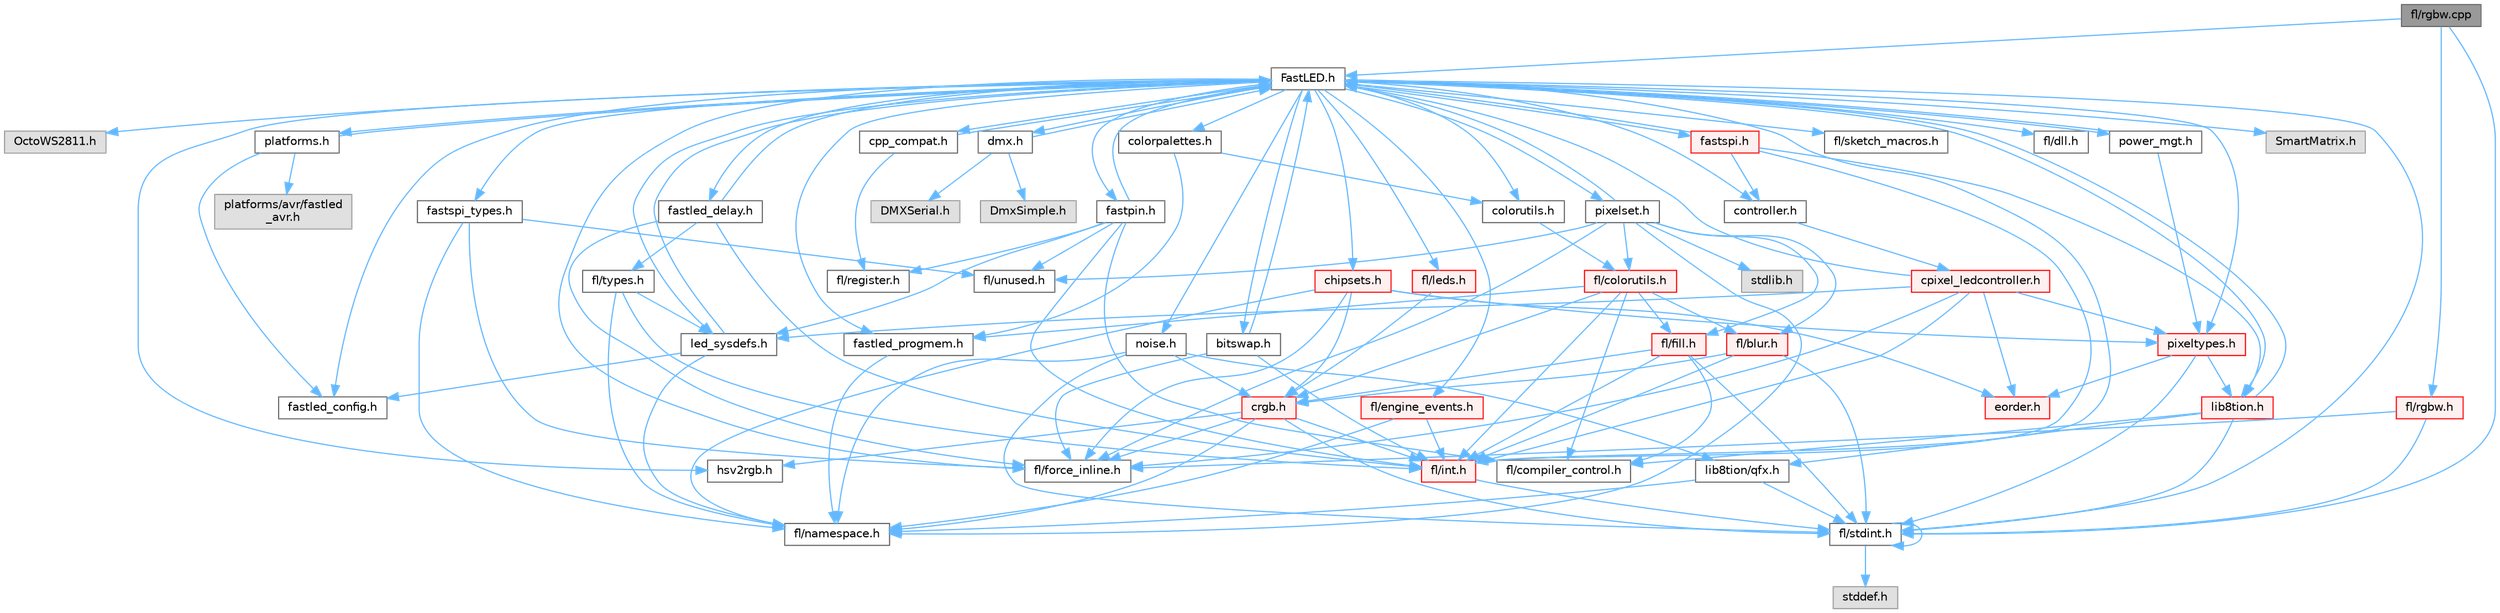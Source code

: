 digraph "fl/rgbw.cpp"
{
 // INTERACTIVE_SVG=YES
 // LATEX_PDF_SIZE
  bgcolor="transparent";
  edge [fontname=Helvetica,fontsize=10,labelfontname=Helvetica,labelfontsize=10];
  node [fontname=Helvetica,fontsize=10,shape=box,height=0.2,width=0.4];
  Node1 [id="Node000001",label="fl/rgbw.cpp",height=0.2,width=0.4,color="gray40", fillcolor="grey60", style="filled", fontcolor="black",tooltip="Functions for red, green, blue, white (RGBW) output."];
  Node1 -> Node2 [id="edge1_Node000001_Node000002",color="steelblue1",style="solid",tooltip=" "];
  Node2 [id="Node000002",label="fl/stdint.h",height=0.2,width=0.4,color="grey40", fillcolor="white", style="filled",URL="$df/dd8/stdint_8h.html",tooltip=" "];
  Node2 -> Node3 [id="edge2_Node000002_Node000003",color="steelblue1",style="solid",tooltip=" "];
  Node3 [id="Node000003",label="stddef.h",height=0.2,width=0.4,color="grey60", fillcolor="#E0E0E0", style="filled",tooltip=" "];
  Node2 -> Node2 [id="edge3_Node000002_Node000002",color="steelblue1",style="solid",tooltip=" "];
  Node1 -> Node4 [id="edge4_Node000001_Node000004",color="steelblue1",style="solid",tooltip=" "];
  Node4 [id="Node000004",label="FastLED.h",height=0.2,width=0.4,color="grey40", fillcolor="white", style="filled",URL="$db/d97/_fast_l_e_d_8h.html",tooltip="central include file for FastLED, defines the CFastLED class/object"];
  Node4 -> Node2 [id="edge5_Node000004_Node000002",color="steelblue1",style="solid",tooltip=" "];
  Node4 -> Node5 [id="edge6_Node000004_Node000005",color="steelblue1",style="solid",tooltip=" "];
  Node5 [id="Node000005",label="fl/dll.h",height=0.2,width=0.4,color="grey40", fillcolor="white", style="filled",URL="$d3/d4b/dll_8h.html",tooltip="FastLED dynamic library interface - lightweight header for external callers."];
  Node4 -> Node6 [id="edge7_Node000004_Node000006",color="steelblue1",style="solid",tooltip=" "];
  Node6 [id="Node000006",label="SmartMatrix.h",height=0.2,width=0.4,color="grey60", fillcolor="#E0E0E0", style="filled",tooltip=" "];
  Node4 -> Node7 [id="edge8_Node000004_Node000007",color="steelblue1",style="solid",tooltip=" "];
  Node7 [id="Node000007",label="OctoWS2811.h",height=0.2,width=0.4,color="grey60", fillcolor="#E0E0E0", style="filled",tooltip=" "];
  Node4 -> Node8 [id="edge9_Node000004_Node000008",color="steelblue1",style="solid",tooltip=" "];
  Node8 [id="Node000008",label="fl/force_inline.h",height=0.2,width=0.4,color="grey40", fillcolor="white", style="filled",URL="$d4/d64/force__inline_8h.html",tooltip=" "];
  Node4 -> Node9 [id="edge10_Node000004_Node000009",color="steelblue1",style="solid",tooltip=" "];
  Node9 [id="Node000009",label="cpp_compat.h",height=0.2,width=0.4,color="grey40", fillcolor="white", style="filled",URL="$d9/d13/cpp__compat_8h.html",tooltip="Compatibility functions based on C++ version."];
  Node9 -> Node4 [id="edge11_Node000009_Node000004",color="steelblue1",style="solid",tooltip=" "];
  Node9 -> Node10 [id="edge12_Node000009_Node000010",color="steelblue1",style="solid",tooltip=" "];
  Node10 [id="Node000010",label="fl/register.h",height=0.2,width=0.4,color="grey40", fillcolor="white", style="filled",URL="$df/d80/register_8h.html",tooltip=" "];
  Node4 -> Node11 [id="edge13_Node000004_Node000011",color="steelblue1",style="solid",tooltip=" "];
  Node11 [id="Node000011",label="fastled_config.h",height=0.2,width=0.4,color="grey40", fillcolor="white", style="filled",URL="$d5/d11/fastled__config_8h.html",tooltip="Contains definitions that can be used to configure FastLED at compile time."];
  Node4 -> Node12 [id="edge14_Node000004_Node000012",color="steelblue1",style="solid",tooltip=" "];
  Node12 [id="Node000012",label="led_sysdefs.h",height=0.2,width=0.4,color="grey40", fillcolor="white", style="filled",URL="$d9/d3e/led__sysdefs_8h.html",tooltip="Determines which platform system definitions to include."];
  Node12 -> Node4 [id="edge15_Node000012_Node000004",color="steelblue1",style="solid",tooltip=" "];
  Node12 -> Node11 [id="edge16_Node000012_Node000011",color="steelblue1",style="solid",tooltip=" "];
  Node12 -> Node13 [id="edge17_Node000012_Node000013",color="steelblue1",style="solid",tooltip=" "];
  Node13 [id="Node000013",label="fl/namespace.h",height=0.2,width=0.4,color="grey40", fillcolor="white", style="filled",URL="$df/d2a/namespace_8h.html",tooltip="Implements the FastLED namespace macros."];
  Node4 -> Node14 [id="edge18_Node000004_Node000014",color="steelblue1",style="solid",tooltip=" "];
  Node14 [id="Node000014",label="fastled_delay.h",height=0.2,width=0.4,color="grey40", fillcolor="white", style="filled",URL="$d0/da8/fastled__delay_8h.html",tooltip="Utility functions and classes for managing delay cycles."];
  Node14 -> Node4 [id="edge19_Node000014_Node000004",color="steelblue1",style="solid",tooltip=" "];
  Node14 -> Node15 [id="edge20_Node000014_Node000015",color="steelblue1",style="solid",tooltip=" "];
  Node15 [id="Node000015",label="fl/types.h",height=0.2,width=0.4,color="grey40", fillcolor="white", style="filled",URL="$d7/da1/fl_2types_8h.html",tooltip=" "];
  Node15 -> Node13 [id="edge21_Node000015_Node000013",color="steelblue1",style="solid",tooltip=" "];
  Node15 -> Node16 [id="edge22_Node000015_Node000016",color="steelblue1",style="solid",tooltip=" "];
  Node16 [id="Node000016",label="fl/int.h",height=0.2,width=0.4,color="red", fillcolor="#FFF0F0", style="filled",URL="$d3/d7e/int_8h.html",tooltip=" "];
  Node16 -> Node2 [id="edge23_Node000016_Node000002",color="steelblue1",style="solid",tooltip=" "];
  Node15 -> Node12 [id="edge24_Node000015_Node000012",color="steelblue1",style="solid",tooltip=" "];
  Node14 -> Node8 [id="edge25_Node000014_Node000008",color="steelblue1",style="solid",tooltip=" "];
  Node14 -> Node16 [id="edge26_Node000014_Node000016",color="steelblue1",style="solid",tooltip=" "];
  Node4 -> Node18 [id="edge27_Node000004_Node000018",color="steelblue1",style="solid",tooltip=" "];
  Node18 [id="Node000018",label="bitswap.h",height=0.2,width=0.4,color="grey40", fillcolor="white", style="filled",URL="$de/ded/bitswap_8h.html",tooltip="Functions for doing a rotation of bits/bytes used by parallel output."];
  Node18 -> Node4 [id="edge28_Node000018_Node000004",color="steelblue1",style="solid",tooltip=" "];
  Node18 -> Node8 [id="edge29_Node000018_Node000008",color="steelblue1",style="solid",tooltip=" "];
  Node18 -> Node16 [id="edge30_Node000018_Node000016",color="steelblue1",style="solid",tooltip=" "];
  Node4 -> Node19 [id="edge31_Node000004_Node000019",color="steelblue1",style="solid",tooltip=" "];
  Node19 [id="Node000019",label="controller.h",height=0.2,width=0.4,color="grey40", fillcolor="white", style="filled",URL="$d2/dd9/controller_8h.html",tooltip="deprecated: base definitions used by led controllers for writing out led data"];
  Node19 -> Node20 [id="edge32_Node000019_Node000020",color="steelblue1",style="solid",tooltip=" "];
  Node20 [id="Node000020",label="cpixel_ledcontroller.h",height=0.2,width=0.4,color="red", fillcolor="#FFF0F0", style="filled",URL="$d9/d57/cpixel__ledcontroller_8h.html",tooltip="defines the templated version of the CLEDController class"];
  Node20 -> Node4 [id="edge33_Node000020_Node000004",color="steelblue1",style="solid",tooltip=" "];
  Node20 -> Node12 [id="edge34_Node000020_Node000012",color="steelblue1",style="solid",tooltip=" "];
  Node20 -> Node21 [id="edge35_Node000020_Node000021",color="steelblue1",style="solid",tooltip=" "];
  Node21 [id="Node000021",label="pixeltypes.h",height=0.2,width=0.4,color="red", fillcolor="#FFF0F0", style="filled",URL="$d2/dba/pixeltypes_8h.html",tooltip="Includes defintions for RGB and HSV pixels."];
  Node21 -> Node2 [id="edge36_Node000021_Node000002",color="steelblue1",style="solid",tooltip=" "];
  Node21 -> Node22 [id="edge37_Node000021_Node000022",color="steelblue1",style="solid",tooltip=" "];
  Node22 [id="Node000022",label="lib8tion.h",height=0.2,width=0.4,color="red", fillcolor="#FFF0F0", style="filled",URL="$df/da5/lib8tion_8h.html",tooltip="Fast, efficient 8-bit math functions specifically designed for high-performance LED programming."];
  Node22 -> Node4 [id="edge38_Node000022_Node000004",color="steelblue1",style="solid",tooltip=" "];
  Node22 -> Node25 [id="edge39_Node000022_Node000025",color="steelblue1",style="solid",tooltip=" "];
  Node25 [id="Node000025",label="fl/compiler_control.h",height=0.2,width=0.4,color="grey40", fillcolor="white", style="filled",URL="$d4/d54/compiler__control_8h.html",tooltip=" "];
  Node22 -> Node2 [id="edge40_Node000022_Node000002",color="steelblue1",style="solid",tooltip=" "];
  Node22 -> Node27 [id="edge41_Node000022_Node000027",color="steelblue1",style="solid",tooltip=" "];
  Node27 [id="Node000027",label="lib8tion/qfx.h",height=0.2,width=0.4,color="grey40", fillcolor="white", style="filled",URL="$d2/d19/qfx_8h.html",tooltip=" "];
  Node27 -> Node2 [id="edge42_Node000027_Node000002",color="steelblue1",style="solid",tooltip=" "];
  Node27 -> Node13 [id="edge43_Node000027_Node000013",color="steelblue1",style="solid",tooltip=" "];
  Node21 -> Node82 [id="edge44_Node000021_Node000082",color="steelblue1",style="solid",tooltip=" "];
  Node82 [id="Node000082",label="eorder.h",height=0.2,width=0.4,color="red", fillcolor="#FFF0F0", style="filled",URL="$db/d07/eorder_8h.html",tooltip="Defines color channel ordering enumerations."];
  Node20 -> Node82 [id="edge45_Node000020_Node000082",color="steelblue1",style="solid",tooltip=" "];
  Node20 -> Node8 [id="edge46_Node000020_Node000008",color="steelblue1",style="solid",tooltip=" "];
  Node20 -> Node16 [id="edge47_Node000020_Node000016",color="steelblue1",style="solid",tooltip=" "];
  Node4 -> Node117 [id="edge48_Node000004_Node000117",color="steelblue1",style="solid",tooltip=" "];
  Node117 [id="Node000117",label="fastpin.h",height=0.2,width=0.4,color="grey40", fillcolor="white", style="filled",URL="$db/d65/fastpin_8h.html",tooltip="Class base definitions for defining fast pin access."];
  Node117 -> Node4 [id="edge49_Node000117_Node000004",color="steelblue1",style="solid",tooltip=" "];
  Node117 -> Node25 [id="edge50_Node000117_Node000025",color="steelblue1",style="solid",tooltip=" "];
  Node117 -> Node12 [id="edge51_Node000117_Node000012",color="steelblue1",style="solid",tooltip=" "];
  Node117 -> Node54 [id="edge52_Node000117_Node000054",color="steelblue1",style="solid",tooltip=" "];
  Node54 [id="Node000054",label="fl/unused.h",height=0.2,width=0.4,color="grey40", fillcolor="white", style="filled",URL="$d8/d4b/unused_8h.html",tooltip=" "];
  Node117 -> Node16 [id="edge53_Node000117_Node000016",color="steelblue1",style="solid",tooltip=" "];
  Node117 -> Node10 [id="edge54_Node000117_Node000010",color="steelblue1",style="solid",tooltip=" "];
  Node4 -> Node118 [id="edge55_Node000004_Node000118",color="steelblue1",style="solid",tooltip=" "];
  Node118 [id="Node000118",label="fastspi_types.h",height=0.2,width=0.4,color="grey40", fillcolor="white", style="filled",URL="$d2/ddb/fastspi__types_8h.html",tooltip="Data types and constants used by SPI interfaces."];
  Node118 -> Node8 [id="edge56_Node000118_Node000008",color="steelblue1",style="solid",tooltip=" "];
  Node118 -> Node13 [id="edge57_Node000118_Node000013",color="steelblue1",style="solid",tooltip=" "];
  Node118 -> Node54 [id="edge58_Node000118_Node000054",color="steelblue1",style="solid",tooltip=" "];
  Node4 -> Node119 [id="edge59_Node000004_Node000119",color="steelblue1",style="solid",tooltip=" "];
  Node119 [id="Node000119",label="dmx.h",height=0.2,width=0.4,color="grey40", fillcolor="white", style="filled",URL="$d3/de1/dmx_8h.html",tooltip="Defines the DMX512-based LED controllers."];
  Node119 -> Node4 [id="edge60_Node000119_Node000004",color="steelblue1",style="solid",tooltip=" "];
  Node119 -> Node120 [id="edge61_Node000119_Node000120",color="steelblue1",style="solid",tooltip=" "];
  Node120 [id="Node000120",label="DmxSimple.h",height=0.2,width=0.4,color="grey60", fillcolor="#E0E0E0", style="filled",tooltip=" "];
  Node119 -> Node121 [id="edge62_Node000119_Node000121",color="steelblue1",style="solid",tooltip=" "];
  Node121 [id="Node000121",label="DMXSerial.h",height=0.2,width=0.4,color="grey60", fillcolor="#E0E0E0", style="filled",tooltip=" "];
  Node4 -> Node122 [id="edge63_Node000004_Node000122",color="steelblue1",style="solid",tooltip=" "];
  Node122 [id="Node000122",label="platforms.h",height=0.2,width=0.4,color="grey40", fillcolor="white", style="filled",URL="$da/dc9/platforms_8h.html",tooltip="Determines which platforms headers to include."];
  Node122 -> Node4 [id="edge64_Node000122_Node000004",color="steelblue1",style="solid",tooltip=" "];
  Node122 -> Node11 [id="edge65_Node000122_Node000011",color="steelblue1",style="solid",tooltip=" "];
  Node122 -> Node123 [id="edge66_Node000122_Node000123",color="steelblue1",style="solid",tooltip=" "];
  Node123 [id="Node000123",label="platforms/avr/fastled\l_avr.h",height=0.2,width=0.4,color="grey60", fillcolor="#E0E0E0", style="filled",tooltip=" "];
  Node4 -> Node31 [id="edge67_Node000004_Node000031",color="steelblue1",style="solid",tooltip=" "];
  Node31 [id="Node000031",label="fastled_progmem.h",height=0.2,width=0.4,color="grey40", fillcolor="white", style="filled",URL="$df/dab/fastled__progmem_8h.html",tooltip="Wrapper definitions to allow seamless use of PROGMEM in environments that have it."];
  Node31 -> Node13 [id="edge68_Node000031_Node000013",color="steelblue1",style="solid",tooltip=" "];
  Node4 -> Node22 [id="edge69_Node000004_Node000022",color="steelblue1",style="solid",tooltip=" "];
  Node4 -> Node21 [id="edge70_Node000004_Node000021",color="steelblue1",style="solid",tooltip=" "];
  Node4 -> Node78 [id="edge71_Node000004_Node000078",color="steelblue1",style="solid",tooltip=" "];
  Node78 [id="Node000078",label="hsv2rgb.h",height=0.2,width=0.4,color="grey40", fillcolor="white", style="filled",URL="$de/d9a/hsv2rgb_8h.html",tooltip="Functions to convert from the HSV colorspace to the RGB colorspace."];
  Node4 -> Node124 [id="edge72_Node000004_Node000124",color="steelblue1",style="solid",tooltip=" "];
  Node124 [id="Node000124",label="colorutils.h",height=0.2,width=0.4,color="grey40", fillcolor="white", style="filled",URL="$d1/dfb/colorutils_8h.html",tooltip=" "];
  Node124 -> Node125 [id="edge73_Node000124_Node000125",color="steelblue1",style="solid",tooltip=" "];
  Node125 [id="Node000125",label="fl/colorutils.h",height=0.2,width=0.4,color="red", fillcolor="#FFF0F0", style="filled",URL="$d7/df9/fl_2colorutils_8h.html",tooltip="Utility functions for color fill, palettes, blending, and more."];
  Node125 -> Node16 [id="edge74_Node000125_Node000016",color="steelblue1",style="solid",tooltip=" "];
  Node125 -> Node74 [id="edge75_Node000125_Node000074",color="steelblue1",style="solid",tooltip=" "];
  Node74 [id="Node000074",label="crgb.h",height=0.2,width=0.4,color="red", fillcolor="#FFF0F0", style="filled",URL="$db/dd1/crgb_8h.html",tooltip="Defines the red, green, and blue (RGB) pixel struct."];
  Node74 -> Node2 [id="edge76_Node000074_Node000002",color="steelblue1",style="solid",tooltip=" "];
  Node74 -> Node16 [id="edge77_Node000074_Node000016",color="steelblue1",style="solid",tooltip=" "];
  Node74 -> Node13 [id="edge78_Node000074_Node000013",color="steelblue1",style="solid",tooltip=" "];
  Node74 -> Node8 [id="edge79_Node000074_Node000008",color="steelblue1",style="solid",tooltip=" "];
  Node74 -> Node78 [id="edge80_Node000074_Node000078",color="steelblue1",style="solid",tooltip=" "];
  Node125 -> Node31 [id="edge81_Node000125_Node000031",color="steelblue1",style="solid",tooltip=" "];
  Node125 -> Node126 [id="edge82_Node000125_Node000126",color="steelblue1",style="solid",tooltip=" "];
  Node126 [id="Node000126",label="fl/blur.h",height=0.2,width=0.4,color="red", fillcolor="#FFF0F0", style="filled",URL="$d4/df5/blur_8h.html",tooltip=" "];
  Node126 -> Node2 [id="edge83_Node000126_Node000002",color="steelblue1",style="solid",tooltip=" "];
  Node126 -> Node16 [id="edge84_Node000126_Node000016",color="steelblue1",style="solid",tooltip=" "];
  Node126 -> Node74 [id="edge85_Node000126_Node000074",color="steelblue1",style="solid",tooltip=" "];
  Node125 -> Node128 [id="edge86_Node000125_Node000128",color="steelblue1",style="solid",tooltip=" "];
  Node128 [id="Node000128",label="fl/fill.h",height=0.2,width=0.4,color="red", fillcolor="#FFF0F0", style="filled",URL="$d2/d78/fill_8h.html",tooltip=" "];
  Node128 -> Node74 [id="edge87_Node000128_Node000074",color="steelblue1",style="solid",tooltip=" "];
  Node128 -> Node16 [id="edge88_Node000128_Node000016",color="steelblue1",style="solid",tooltip=" "];
  Node128 -> Node2 [id="edge89_Node000128_Node000002",color="steelblue1",style="solid",tooltip=" "];
  Node128 -> Node25 [id="edge90_Node000128_Node000025",color="steelblue1",style="solid",tooltip=" "];
  Node125 -> Node25 [id="edge91_Node000125_Node000025",color="steelblue1",style="solid",tooltip=" "];
  Node4 -> Node129 [id="edge92_Node000004_Node000129",color="steelblue1",style="solid",tooltip=" "];
  Node129 [id="Node000129",label="pixelset.h",height=0.2,width=0.4,color="grey40", fillcolor="white", style="filled",URL="$d4/d46/pixelset_8h.html",tooltip="Declares classes for managing logical groups of LEDs."];
  Node129 -> Node8 [id="edge93_Node000129_Node000008",color="steelblue1",style="solid",tooltip=" "];
  Node129 -> Node13 [id="edge94_Node000129_Node000013",color="steelblue1",style="solid",tooltip=" "];
  Node129 -> Node54 [id="edge95_Node000129_Node000054",color="steelblue1",style="solid",tooltip=" "];
  Node129 -> Node125 [id="edge96_Node000129_Node000125",color="steelblue1",style="solid",tooltip=" "];
  Node129 -> Node128 [id="edge97_Node000129_Node000128",color="steelblue1",style="solid",tooltip=" "];
  Node129 -> Node126 [id="edge98_Node000129_Node000126",color="steelblue1",style="solid",tooltip=" "];
  Node129 -> Node4 [id="edge99_Node000129_Node000004",color="steelblue1",style="solid",tooltip=" "];
  Node129 -> Node51 [id="edge100_Node000129_Node000051",color="steelblue1",style="solid",tooltip=" "];
  Node51 [id="Node000051",label="stdlib.h",height=0.2,width=0.4,color="grey60", fillcolor="#E0E0E0", style="filled",tooltip=" "];
  Node4 -> Node130 [id="edge101_Node000004_Node000130",color="steelblue1",style="solid",tooltip=" "];
  Node130 [id="Node000130",label="colorpalettes.h",height=0.2,width=0.4,color="grey40", fillcolor="white", style="filled",URL="$dc/dcc/colorpalettes_8h.html",tooltip="Declarations for the predefined color palettes supplied by FastLED."];
  Node130 -> Node124 [id="edge102_Node000130_Node000124",color="steelblue1",style="solid",tooltip=" "];
  Node130 -> Node31 [id="edge103_Node000130_Node000031",color="steelblue1",style="solid",tooltip=" "];
  Node4 -> Node131 [id="edge104_Node000004_Node000131",color="steelblue1",style="solid",tooltip=" "];
  Node131 [id="Node000131",label="noise.h",height=0.2,width=0.4,color="grey40", fillcolor="white", style="filled",URL="$d1/d31/noise_8h.html",tooltip="Functions to generate and fill arrays with noise."];
  Node131 -> Node2 [id="edge105_Node000131_Node000002",color="steelblue1",style="solid",tooltip=" "];
  Node131 -> Node74 [id="edge106_Node000131_Node000074",color="steelblue1",style="solid",tooltip=" "];
  Node131 -> Node13 [id="edge107_Node000131_Node000013",color="steelblue1",style="solid",tooltip=" "];
  Node131 -> Node27 [id="edge108_Node000131_Node000027",color="steelblue1",style="solid",tooltip=" "];
  Node4 -> Node132 [id="edge109_Node000004_Node000132",color="steelblue1",style="solid",tooltip=" "];
  Node132 [id="Node000132",label="power_mgt.h",height=0.2,width=0.4,color="grey40", fillcolor="white", style="filled",URL="$dc/d5b/power__mgt_8h.html",tooltip="Functions to limit the power used by FastLED."];
  Node132 -> Node4 [id="edge110_Node000132_Node000004",color="steelblue1",style="solid",tooltip=" "];
  Node132 -> Node21 [id="edge111_Node000132_Node000021",color="steelblue1",style="solid",tooltip=" "];
  Node4 -> Node133 [id="edge112_Node000004_Node000133",color="steelblue1",style="solid",tooltip=" "];
  Node133 [id="Node000133",label="fastspi.h",height=0.2,width=0.4,color="red", fillcolor="#FFF0F0", style="filled",URL="$d6/ddc/fastspi_8h.html",tooltip="Serial peripheral interface (SPI) definitions per platform."];
  Node133 -> Node4 [id="edge113_Node000133_Node000004",color="steelblue1",style="solid",tooltip=" "];
  Node133 -> Node19 [id="edge114_Node000133_Node000019",color="steelblue1",style="solid",tooltip=" "];
  Node133 -> Node22 [id="edge115_Node000133_Node000022",color="steelblue1",style="solid",tooltip=" "];
  Node133 -> Node16 [id="edge116_Node000133_Node000016",color="steelblue1",style="solid",tooltip=" "];
  Node4 -> Node135 [id="edge117_Node000004_Node000135",color="steelblue1",style="solid",tooltip=" "];
  Node135 [id="Node000135",label="chipsets.h",height=0.2,width=0.4,color="red", fillcolor="#FFF0F0", style="filled",URL="$db/d66/chipsets_8h.html",tooltip="Contains the bulk of the definitions for the various LED chipsets supported."];
  Node135 -> Node21 [id="edge118_Node000135_Node000021",color="steelblue1",style="solid",tooltip=" "];
  Node135 -> Node8 [id="edge119_Node000135_Node000008",color="steelblue1",style="solid",tooltip=" "];
  Node135 -> Node74 [id="edge120_Node000135_Node000074",color="steelblue1",style="solid",tooltip=" "];
  Node135 -> Node82 [id="edge121_Node000135_Node000082",color="steelblue1",style="solid",tooltip=" "];
  Node135 -> Node13 [id="edge122_Node000135_Node000013",color="steelblue1",style="solid",tooltip=" "];
  Node4 -> Node93 [id="edge123_Node000004_Node000093",color="steelblue1",style="solid",tooltip=" "];
  Node93 [id="Node000093",label="fl/engine_events.h",height=0.2,width=0.4,color="red", fillcolor="#FFF0F0", style="filled",URL="$db/dc0/engine__events_8h.html",tooltip=" "];
  Node93 -> Node13 [id="edge124_Node000093_Node000013",color="steelblue1",style="solid",tooltip=" "];
  Node93 -> Node16 [id="edge125_Node000093_Node000016",color="steelblue1",style="solid",tooltip=" "];
  Node4 -> Node137 [id="edge126_Node000004_Node000137",color="steelblue1",style="solid",tooltip=" "];
  Node137 [id="Node000137",label="fl/leds.h",height=0.2,width=0.4,color="red", fillcolor="#FFF0F0", style="filled",URL="$da/d78/leds_8h.html",tooltip=" "];
  Node137 -> Node74 [id="edge127_Node000137_Node000074",color="steelblue1",style="solid",tooltip=" "];
  Node4 -> Node16 [id="edge128_Node000004_Node000016",color="steelblue1",style="solid",tooltip=" "];
  Node4 -> Node110 [id="edge129_Node000004_Node000110",color="steelblue1",style="solid",tooltip=" "];
  Node110 [id="Node000110",label="fl/sketch_macros.h",height=0.2,width=0.4,color="grey40", fillcolor="white", style="filled",URL="$d1/dbc/sketch__macros_8h.html",tooltip=" "];
  Node1 -> Node87 [id="edge130_Node000001_Node000087",color="steelblue1",style="solid",tooltip=" "];
  Node87 [id="Node000087",label="fl/rgbw.h",height=0.2,width=0.4,color="red", fillcolor="#FFF0F0", style="filled",URL="$d6/d0a/fl_2rgbw_8h.html",tooltip="Functions for red, green, blue, white (RGBW) output."];
  Node87 -> Node2 [id="edge131_Node000087_Node000002",color="steelblue1",style="solid",tooltip=" "];
  Node87 -> Node8 [id="edge132_Node000087_Node000008",color="steelblue1",style="solid",tooltip=" "];
}
